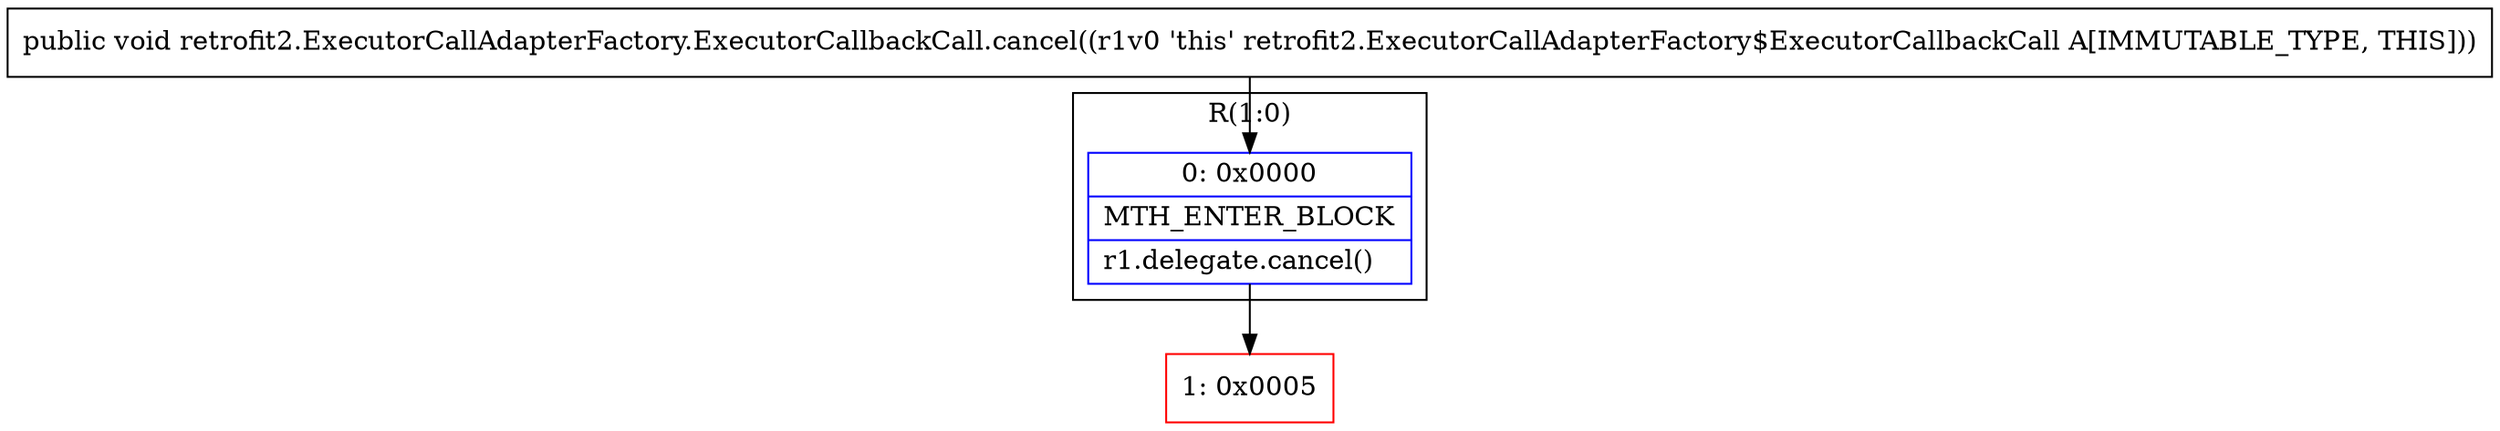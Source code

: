 digraph "CFG forretrofit2.ExecutorCallAdapterFactory.ExecutorCallbackCall.cancel()V" {
subgraph cluster_Region_646926727 {
label = "R(1:0)";
node [shape=record,color=blue];
Node_0 [shape=record,label="{0\:\ 0x0000|MTH_ENTER_BLOCK\l|r1.delegate.cancel()\l}"];
}
Node_1 [shape=record,color=red,label="{1\:\ 0x0005}"];
MethodNode[shape=record,label="{public void retrofit2.ExecutorCallAdapterFactory.ExecutorCallbackCall.cancel((r1v0 'this' retrofit2.ExecutorCallAdapterFactory$ExecutorCallbackCall A[IMMUTABLE_TYPE, THIS])) }"];
MethodNode -> Node_0;
Node_0 -> Node_1;
}

